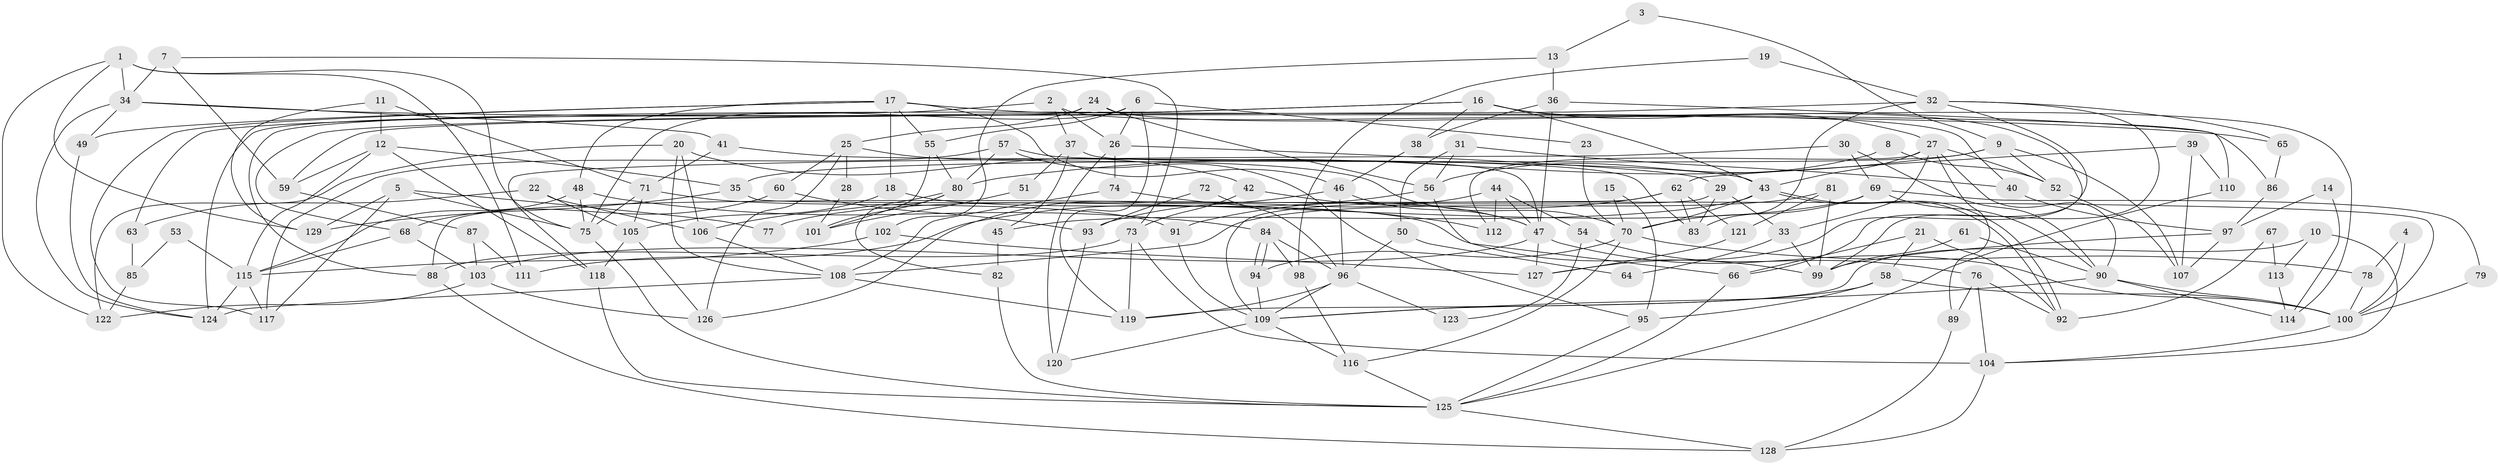 // Generated by graph-tools (version 1.1) at 2025/49/03/09/25 04:49:20]
// undirected, 129 vertices, 258 edges
graph export_dot {
graph [start="1"]
  node [color=gray90,style=filled];
  1;
  2;
  3;
  4;
  5;
  6;
  7;
  8;
  9;
  10;
  11;
  12;
  13;
  14;
  15;
  16;
  17;
  18;
  19;
  20;
  21;
  22;
  23;
  24;
  25;
  26;
  27;
  28;
  29;
  30;
  31;
  32;
  33;
  34;
  35;
  36;
  37;
  38;
  39;
  40;
  41;
  42;
  43;
  44;
  45;
  46;
  47;
  48;
  49;
  50;
  51;
  52;
  53;
  54;
  55;
  56;
  57;
  58;
  59;
  60;
  61;
  62;
  63;
  64;
  65;
  66;
  67;
  68;
  69;
  70;
  71;
  72;
  73;
  74;
  75;
  76;
  77;
  78;
  79;
  80;
  81;
  82;
  83;
  84;
  85;
  86;
  87;
  88;
  89;
  90;
  91;
  92;
  93;
  94;
  95;
  96;
  97;
  98;
  99;
  100;
  101;
  102;
  103;
  104;
  105;
  106;
  107;
  108;
  109;
  110;
  111;
  112;
  113;
  114;
  115;
  116;
  117;
  118;
  119;
  120;
  121;
  122;
  123;
  124;
  125;
  126;
  127;
  128;
  129;
  1 -- 34;
  1 -- 75;
  1 -- 111;
  1 -- 122;
  1 -- 129;
  2 -- 37;
  2 -- 26;
  2 -- 40;
  2 -- 63;
  3 -- 9;
  3 -- 13;
  4 -- 78;
  4 -- 100;
  5 -- 75;
  5 -- 129;
  5 -- 77;
  5 -- 117;
  6 -- 75;
  6 -- 55;
  6 -- 23;
  6 -- 26;
  6 -- 119;
  7 -- 34;
  7 -- 73;
  7 -- 59;
  8 -- 56;
  8 -- 52;
  9 -- 80;
  9 -- 35;
  9 -- 52;
  9 -- 107;
  10 -- 104;
  10 -- 119;
  10 -- 113;
  11 -- 12;
  11 -- 71;
  11 -- 129;
  12 -- 118;
  12 -- 35;
  12 -- 59;
  12 -- 115;
  13 -- 102;
  13 -- 36;
  14 -- 114;
  14 -- 97;
  15 -- 95;
  15 -- 70;
  16 -- 68;
  16 -- 88;
  16 -- 27;
  16 -- 38;
  16 -- 43;
  16 -- 66;
  17 -- 86;
  17 -- 48;
  17 -- 18;
  17 -- 46;
  17 -- 49;
  17 -- 55;
  17 -- 117;
  18 -- 105;
  18 -- 99;
  19 -- 98;
  19 -- 32;
  20 -- 108;
  20 -- 122;
  20 -- 42;
  20 -- 106;
  21 -- 66;
  21 -- 58;
  21 -- 92;
  22 -- 106;
  22 -- 105;
  22 -- 63;
  23 -- 70;
  24 -- 56;
  24 -- 124;
  24 -- 25;
  24 -- 114;
  25 -- 70;
  25 -- 28;
  25 -- 60;
  25 -- 126;
  26 -- 29;
  26 -- 74;
  26 -- 120;
  27 -- 43;
  27 -- 33;
  27 -- 52;
  27 -- 89;
  27 -- 90;
  27 -- 112;
  28 -- 101;
  29 -- 83;
  29 -- 88;
  29 -- 33;
  30 -- 90;
  30 -- 118;
  30 -- 69;
  31 -- 40;
  31 -- 56;
  31 -- 50;
  32 -- 59;
  32 -- 99;
  32 -- 65;
  32 -- 83;
  32 -- 127;
  33 -- 64;
  33 -- 99;
  34 -- 49;
  34 -- 124;
  34 -- 41;
  34 -- 65;
  35 -- 100;
  35 -- 129;
  36 -- 47;
  36 -- 38;
  36 -- 110;
  37 -- 45;
  37 -- 47;
  37 -- 51;
  38 -- 46;
  39 -- 62;
  39 -- 107;
  39 -- 110;
  40 -- 97;
  41 -- 43;
  41 -- 71;
  42 -- 47;
  42 -- 73;
  43 -- 92;
  43 -- 92;
  43 -- 45;
  43 -- 70;
  44 -- 93;
  44 -- 47;
  44 -- 54;
  44 -- 112;
  45 -- 82;
  46 -- 47;
  46 -- 96;
  46 -- 126;
  47 -- 127;
  47 -- 100;
  47 -- 103;
  48 -- 84;
  48 -- 115;
  48 -- 75;
  49 -- 124;
  50 -- 96;
  50 -- 64;
  51 -- 101;
  52 -- 107;
  53 -- 85;
  53 -- 115;
  54 -- 76;
  54 -- 123;
  55 -- 80;
  55 -- 101;
  56 -- 111;
  56 -- 66;
  57 -- 83;
  57 -- 117;
  57 -- 80;
  57 -- 95;
  58 -- 100;
  58 -- 109;
  58 -- 95;
  59 -- 87;
  60 -- 68;
  60 -- 93;
  61 -- 90;
  61 -- 99;
  62 -- 109;
  62 -- 91;
  62 -- 83;
  62 -- 121;
  63 -- 85;
  65 -- 86;
  66 -- 125;
  67 -- 113;
  67 -- 92;
  68 -- 103;
  68 -- 115;
  69 -- 70;
  69 -- 77;
  69 -- 79;
  69 -- 90;
  70 -- 94;
  70 -- 78;
  70 -- 116;
  71 -- 75;
  71 -- 91;
  71 -- 105;
  72 -- 96;
  72 -- 93;
  73 -- 119;
  73 -- 88;
  73 -- 104;
  74 -- 112;
  74 -- 108;
  75 -- 125;
  76 -- 92;
  76 -- 89;
  76 -- 104;
  78 -- 100;
  79 -- 100;
  80 -- 106;
  80 -- 82;
  80 -- 101;
  81 -- 108;
  81 -- 99;
  81 -- 121;
  82 -- 125;
  84 -- 94;
  84 -- 94;
  84 -- 96;
  84 -- 98;
  85 -- 122;
  86 -- 97;
  87 -- 103;
  87 -- 111;
  88 -- 128;
  89 -- 128;
  90 -- 100;
  90 -- 109;
  90 -- 114;
  91 -- 109;
  93 -- 120;
  94 -- 109;
  95 -- 125;
  96 -- 109;
  96 -- 119;
  96 -- 123;
  97 -- 107;
  97 -- 99;
  98 -- 116;
  100 -- 104;
  102 -- 115;
  102 -- 127;
  103 -- 126;
  103 -- 122;
  104 -- 128;
  105 -- 126;
  105 -- 118;
  106 -- 108;
  108 -- 119;
  108 -- 124;
  109 -- 116;
  109 -- 120;
  110 -- 125;
  113 -- 114;
  115 -- 117;
  115 -- 124;
  116 -- 125;
  118 -- 125;
  121 -- 127;
  125 -- 128;
}

